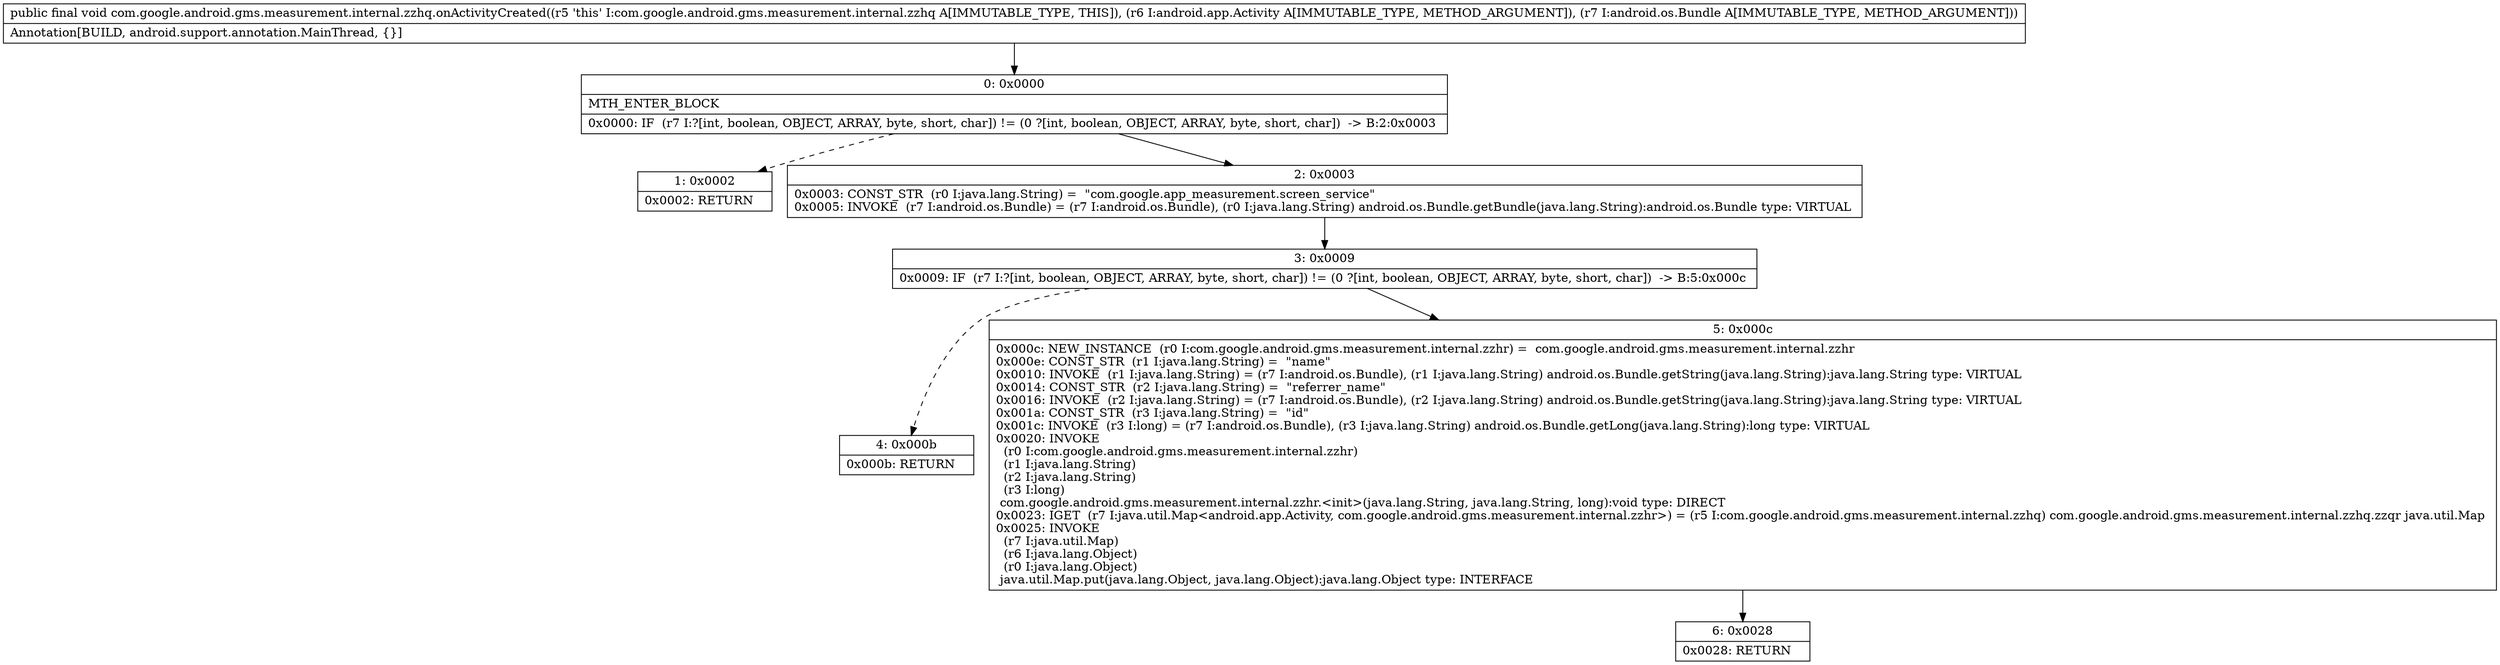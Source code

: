 digraph "CFG forcom.google.android.gms.measurement.internal.zzhq.onActivityCreated(Landroid\/app\/Activity;Landroid\/os\/Bundle;)V" {
Node_0 [shape=record,label="{0\:\ 0x0000|MTH_ENTER_BLOCK\l|0x0000: IF  (r7 I:?[int, boolean, OBJECT, ARRAY, byte, short, char]) != (0 ?[int, boolean, OBJECT, ARRAY, byte, short, char])  \-\> B:2:0x0003 \l}"];
Node_1 [shape=record,label="{1\:\ 0x0002|0x0002: RETURN   \l}"];
Node_2 [shape=record,label="{2\:\ 0x0003|0x0003: CONST_STR  (r0 I:java.lang.String) =  \"com.google.app_measurement.screen_service\" \l0x0005: INVOKE  (r7 I:android.os.Bundle) = (r7 I:android.os.Bundle), (r0 I:java.lang.String) android.os.Bundle.getBundle(java.lang.String):android.os.Bundle type: VIRTUAL \l}"];
Node_3 [shape=record,label="{3\:\ 0x0009|0x0009: IF  (r7 I:?[int, boolean, OBJECT, ARRAY, byte, short, char]) != (0 ?[int, boolean, OBJECT, ARRAY, byte, short, char])  \-\> B:5:0x000c \l}"];
Node_4 [shape=record,label="{4\:\ 0x000b|0x000b: RETURN   \l}"];
Node_5 [shape=record,label="{5\:\ 0x000c|0x000c: NEW_INSTANCE  (r0 I:com.google.android.gms.measurement.internal.zzhr) =  com.google.android.gms.measurement.internal.zzhr \l0x000e: CONST_STR  (r1 I:java.lang.String) =  \"name\" \l0x0010: INVOKE  (r1 I:java.lang.String) = (r7 I:android.os.Bundle), (r1 I:java.lang.String) android.os.Bundle.getString(java.lang.String):java.lang.String type: VIRTUAL \l0x0014: CONST_STR  (r2 I:java.lang.String) =  \"referrer_name\" \l0x0016: INVOKE  (r2 I:java.lang.String) = (r7 I:android.os.Bundle), (r2 I:java.lang.String) android.os.Bundle.getString(java.lang.String):java.lang.String type: VIRTUAL \l0x001a: CONST_STR  (r3 I:java.lang.String) =  \"id\" \l0x001c: INVOKE  (r3 I:long) = (r7 I:android.os.Bundle), (r3 I:java.lang.String) android.os.Bundle.getLong(java.lang.String):long type: VIRTUAL \l0x0020: INVOKE  \l  (r0 I:com.google.android.gms.measurement.internal.zzhr)\l  (r1 I:java.lang.String)\l  (r2 I:java.lang.String)\l  (r3 I:long)\l com.google.android.gms.measurement.internal.zzhr.\<init\>(java.lang.String, java.lang.String, long):void type: DIRECT \l0x0023: IGET  (r7 I:java.util.Map\<android.app.Activity, com.google.android.gms.measurement.internal.zzhr\>) = (r5 I:com.google.android.gms.measurement.internal.zzhq) com.google.android.gms.measurement.internal.zzhq.zzqr java.util.Map \l0x0025: INVOKE  \l  (r7 I:java.util.Map)\l  (r6 I:java.lang.Object)\l  (r0 I:java.lang.Object)\l java.util.Map.put(java.lang.Object, java.lang.Object):java.lang.Object type: INTERFACE \l}"];
Node_6 [shape=record,label="{6\:\ 0x0028|0x0028: RETURN   \l}"];
MethodNode[shape=record,label="{public final void com.google.android.gms.measurement.internal.zzhq.onActivityCreated((r5 'this' I:com.google.android.gms.measurement.internal.zzhq A[IMMUTABLE_TYPE, THIS]), (r6 I:android.app.Activity A[IMMUTABLE_TYPE, METHOD_ARGUMENT]), (r7 I:android.os.Bundle A[IMMUTABLE_TYPE, METHOD_ARGUMENT]))  | Annotation[BUILD, android.support.annotation.MainThread, \{\}]\l}"];
MethodNode -> Node_0;
Node_0 -> Node_1[style=dashed];
Node_0 -> Node_2;
Node_2 -> Node_3;
Node_3 -> Node_4[style=dashed];
Node_3 -> Node_5;
Node_5 -> Node_6;
}

